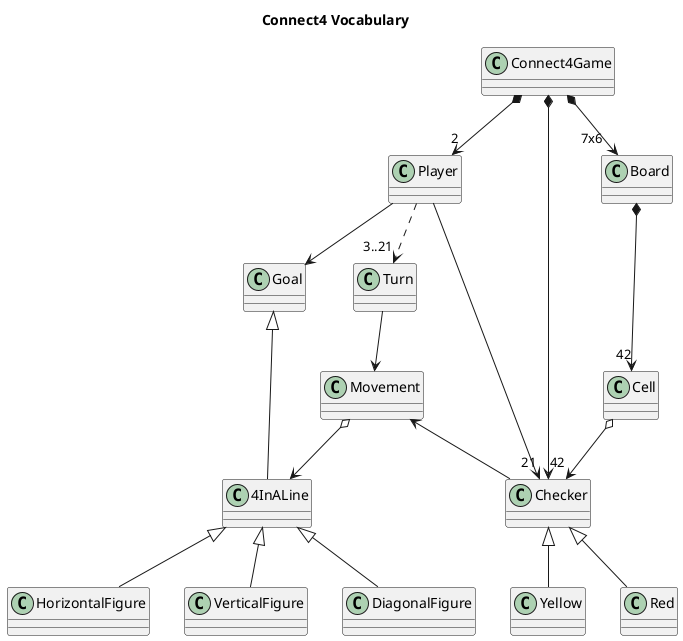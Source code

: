 @startuml connect4--vocabulary


title Connect4 Vocabulary

class Connect4Game
class Player
class Board
class Cell
class Checker
Class Red
Class Yellow
class Turn
class Movement
class Goal
class 4InALine
class HorizontalFigure
class VerticalFigure
class DiagonalFigure

Connect4Game *--> "7x6  " Board
Connect4Game *--> "42" Checker
Connect4Game *--> "2" Player

Board *--> "42" Cell

Player --> "21" Checker
Player ..> "3..21" Turn
Player --> Goal

Turn --> Movement
Goal <|-- 4InALine

4InALine <|-- HorizontalFigure
4InALine <|-- VerticalFigure
4InALine <|-- DiagonalFigure

Checker <|-- Red
Checker <|-- Yellow
Movement <-- Checker
Movement o--> 4InALine
Cell o--> Checker


@enduml


' diagram by Oscar Quintero and Borja Coll ;-)